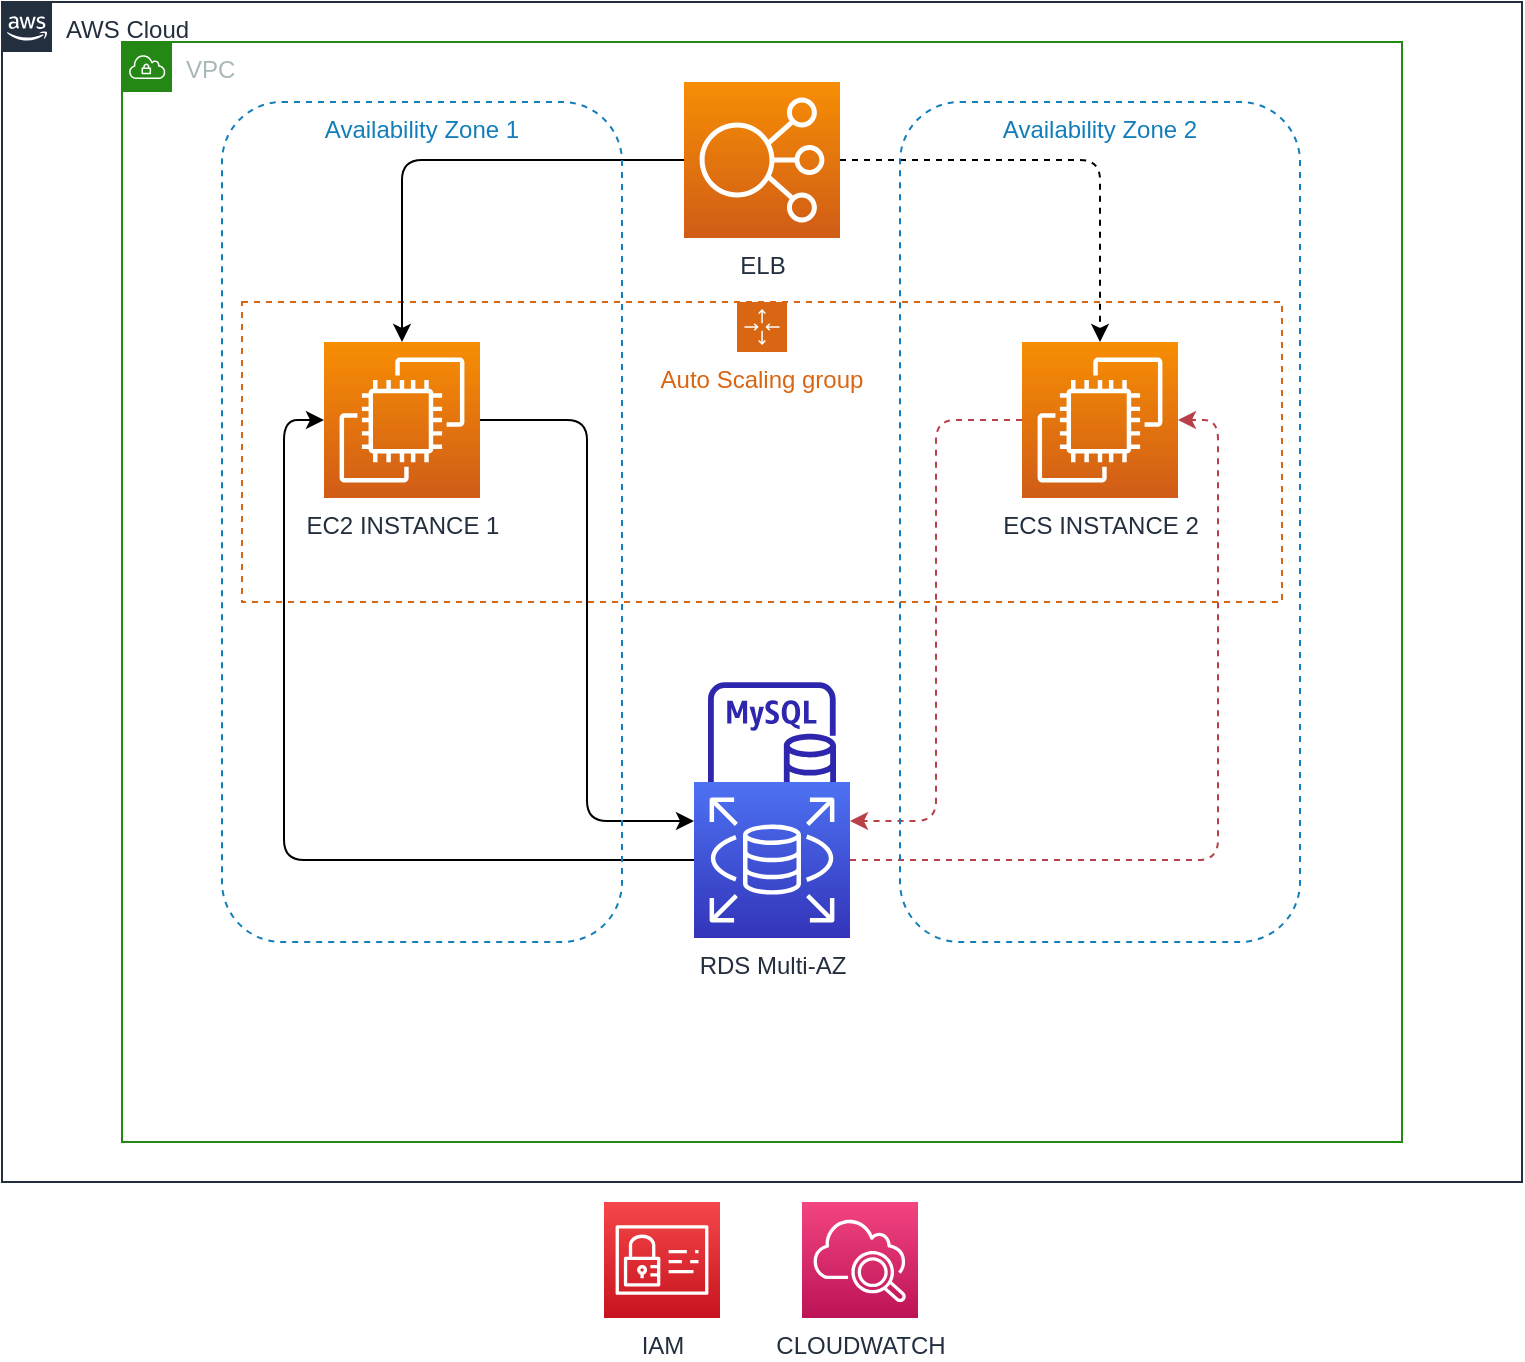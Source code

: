 <mxfile version="21.6.2" type="device">
  <diagram name="Page-1" id="tsFg7TFfxQmS6hFIQ88X">
    <mxGraphModel dx="1434" dy="746" grid="0" gridSize="10" guides="1" tooltips="1" connect="1" arrows="1" fold="1" page="1" pageScale="1" pageWidth="850" pageHeight="1100" math="0" shadow="0">
      <root>
        <mxCell id="0" />
        <mxCell id="1" parent="0" />
        <mxCell id="ytr1R9ynz4VI7aFrwAhI-1" value="AWS Cloud" style="points=[[0,0],[0.25,0],[0.5,0],[0.75,0],[1,0],[1,0.25],[1,0.5],[1,0.75],[1,1],[0.75,1],[0.5,1],[0.25,1],[0,1],[0,0.75],[0,0.5],[0,0.25]];outlineConnect=0;gradientColor=none;html=1;whiteSpace=wrap;fontSize=12;fontStyle=0;container=1;pointerEvents=0;collapsible=0;recursiveResize=0;shape=mxgraph.aws4.group;grIcon=mxgraph.aws4.group_aws_cloud_alt;strokeColor=#232F3E;fillColor=none;verticalAlign=top;align=left;spacingLeft=30;fontColor=#232F3E;dashed=0;rounded=1;" parent="1" vertex="1">
          <mxGeometry x="40" y="40" width="760" height="590" as="geometry" />
        </mxCell>
        <mxCell id="ytr1R9ynz4VI7aFrwAhI-7" value="VPC" style="points=[[0,0],[0.25,0],[0.5,0],[0.75,0],[1,0],[1,0.25],[1,0.5],[1,0.75],[1,1],[0.75,1],[0.5,1],[0.25,1],[0,1],[0,0.75],[0,0.5],[0,0.25]];outlineConnect=0;gradientColor=none;html=1;whiteSpace=wrap;fontSize=12;fontStyle=0;container=1;pointerEvents=0;collapsible=0;recursiveResize=0;shape=mxgraph.aws4.group;grIcon=mxgraph.aws4.group_vpc;strokeColor=#248814;fillColor=none;verticalAlign=top;align=left;spacingLeft=30;fontColor=#AAB7B8;dashed=0;rounded=1;" parent="ytr1R9ynz4VI7aFrwAhI-1" vertex="1">
          <mxGeometry x="60" y="20" width="640" height="550" as="geometry" />
        </mxCell>
        <mxCell id="ytr1R9ynz4VI7aFrwAhI-9" value="" style="sketch=0;outlineConnect=0;fontColor=#232F3E;gradientColor=none;fillColor=#2E27AD;strokeColor=none;dashed=0;verticalLabelPosition=bottom;verticalAlign=top;align=center;html=1;fontSize=12;fontStyle=0;aspect=fixed;pointerEvents=1;shape=mxgraph.aws4.rds_mysql_instance;rounded=1;" parent="ytr1R9ynz4VI7aFrwAhI-7" vertex="1">
          <mxGeometry x="293" y="320" width="64" height="64" as="geometry" />
        </mxCell>
        <mxCell id="ytr1R9ynz4VI7aFrwAhI-28" style="edgeStyle=orthogonalEdgeStyle;rounded=1;orthogonalLoop=1;jettySize=auto;html=1;strokeColor=default;dashed=1;" parent="ytr1R9ynz4VI7aFrwAhI-7" source="ytr1R9ynz4VI7aFrwAhI-14" target="ytr1R9ynz4VI7aFrwAhI-10" edge="1">
          <mxGeometry relative="1" as="geometry" />
        </mxCell>
        <mxCell id="ytr1R9ynz4VI7aFrwAhI-14" value="ELB" style="sketch=0;points=[[0,0,0],[0.25,0,0],[0.5,0,0],[0.75,0,0],[1,0,0],[0,1,0],[0.25,1,0],[0.5,1,0],[0.75,1,0],[1,1,0],[0,0.25,0],[0,0.5,0],[0,0.75,0],[1,0.25,0],[1,0.5,0],[1,0.75,0]];outlineConnect=0;fontColor=#232F3E;gradientColor=#F78E04;gradientDirection=north;fillColor=#D05C17;strokeColor=#ffffff;dashed=0;verticalLabelPosition=bottom;verticalAlign=top;align=center;html=1;fontSize=12;fontStyle=0;aspect=fixed;shape=mxgraph.aws4.resourceIcon;resIcon=mxgraph.aws4.elastic_load_balancing;rounded=1;" parent="ytr1R9ynz4VI7aFrwAhI-7" vertex="1">
          <mxGeometry x="281" y="20" width="78" height="78" as="geometry" />
        </mxCell>
        <mxCell id="ytr1R9ynz4VI7aFrwAhI-30" style="edgeStyle=orthogonalEdgeStyle;orthogonalLoop=1;jettySize=auto;html=1;entryX=1;entryY=0.5;entryDx=0;entryDy=0;entryPerimeter=0;rounded=0;strokeColor=none;" parent="ytr1R9ynz4VI7aFrwAhI-7" source="ytr1R9ynz4VI7aFrwAhI-10" target="ytr1R9ynz4VI7aFrwAhI-16" edge="1">
          <mxGeometry relative="1" as="geometry" />
        </mxCell>
        <mxCell id="ytr1R9ynz4VI7aFrwAhI-37" style="edgeStyle=orthogonalEdgeStyle;rounded=1;orthogonalLoop=1;jettySize=auto;html=1;entryX=1;entryY=0.25;entryDx=0;entryDy=0;entryPerimeter=0;dashed=1;strokeColor=#B84048;fillColor=#fff2cc;" parent="ytr1R9ynz4VI7aFrwAhI-7" source="ytr1R9ynz4VI7aFrwAhI-10" target="ytr1R9ynz4VI7aFrwAhI-16" edge="1">
          <mxGeometry relative="1" as="geometry" />
        </mxCell>
        <mxCell id="ytr1R9ynz4VI7aFrwAhI-39" style="edgeStyle=orthogonalEdgeStyle;rounded=1;orthogonalLoop=1;jettySize=auto;html=1;entryX=1;entryY=0.5;entryDx=0;entryDy=0;entryPerimeter=0;dashed=1;strokeColor=#B84048;" parent="ytr1R9ynz4VI7aFrwAhI-7" source="ytr1R9ynz4VI7aFrwAhI-16" target="ytr1R9ynz4VI7aFrwAhI-10" edge="1">
          <mxGeometry relative="1" as="geometry" />
        </mxCell>
        <mxCell id="ytr1R9ynz4VI7aFrwAhI-16" value="&lt;div&gt;RDS Multi-AZ&lt;/div&gt;" style="sketch=0;points=[[0,0,0],[0.25,0,0],[0.5,0,0],[0.75,0,0],[1,0,0],[0,1,0],[0.25,1,0],[0.5,1,0],[0.75,1,0],[1,1,0],[0,0.25,0],[0,0.5,0],[0,0.75,0],[1,0.25,0],[1,0.5,0],[1,0.75,0]];outlineConnect=0;fontColor=#232F3E;gradientColor=#4D72F3;gradientDirection=north;fillColor=#3334B9;strokeColor=#ffffff;dashed=0;verticalLabelPosition=bottom;verticalAlign=top;align=center;html=1;fontSize=12;fontStyle=0;aspect=fixed;shape=mxgraph.aws4.resourceIcon;resIcon=mxgraph.aws4.rds;rounded=1;" parent="ytr1R9ynz4VI7aFrwAhI-7" vertex="1">
          <mxGeometry x="286" y="370" width="78" height="78" as="geometry" />
        </mxCell>
        <mxCell id="ytr1R9ynz4VI7aFrwAhI-41" value="Auto Scaling group" style="points=[[0,0],[0.25,0],[0.5,0],[0.75,0],[1,0],[1,0.25],[1,0.5],[1,0.75],[1,1],[0.75,1],[0.5,1],[0.25,1],[0,1],[0,0.75],[0,0.5],[0,0.25]];outlineConnect=0;gradientColor=none;html=1;whiteSpace=wrap;fontSize=12;fontStyle=0;container=1;pointerEvents=0;collapsible=0;recursiveResize=0;shape=mxgraph.aws4.groupCenter;grIcon=mxgraph.aws4.group_auto_scaling_group;grStroke=1;strokeColor=#D86613;fillColor=none;verticalAlign=top;align=center;fontColor=#D86613;dashed=1;spacingTop=25;rounded=1;" parent="ytr1R9ynz4VI7aFrwAhI-7" vertex="1">
          <mxGeometry x="60" y="130" width="520" height="150" as="geometry" />
        </mxCell>
        <mxCell id="ytr1R9ynz4VI7aFrwAhI-13" value="EC2 INSTANCE 1" style="sketch=0;points=[[0,0,0],[0.25,0,0],[0.5,0,0],[0.75,0,0],[1,0,0],[0,1,0],[0.25,1,0],[0.5,1,0],[0.75,1,0],[1,1,0],[0,0.25,0],[0,0.5,0],[0,0.75,0],[1,0.25,0],[1,0.5,0],[1,0.75,0]];outlineConnect=0;fontColor=#232F3E;gradientColor=#F78E04;gradientDirection=north;fillColor=#D05C17;strokeColor=#ffffff;dashed=0;verticalLabelPosition=bottom;verticalAlign=top;align=center;html=1;fontSize=12;fontStyle=0;aspect=fixed;shape=mxgraph.aws4.resourceIcon;resIcon=mxgraph.aws4.ec2;rounded=1;" parent="ytr1R9ynz4VI7aFrwAhI-41" vertex="1">
          <mxGeometry x="41" y="20" width="78" height="78" as="geometry" />
        </mxCell>
        <mxCell id="ytr1R9ynz4VI7aFrwAhI-10" value="&lt;div&gt;ECS INSTANCE 2&lt;/div&gt;" style="sketch=0;points=[[0,0,0],[0.25,0,0],[0.5,0,0],[0.75,0,0],[1,0,0],[0,1,0],[0.25,1,0],[0.5,1,0],[0.75,1,0],[1,1,0],[0,0.25,0],[0,0.5,0],[0,0.75,0],[1,0.25,0],[1,0.5,0],[1,0.75,0]];outlineConnect=0;fontColor=#232F3E;gradientColor=#F78E04;gradientDirection=north;fillColor=#D05C17;strokeColor=#ffffff;dashed=0;verticalLabelPosition=bottom;verticalAlign=top;align=center;html=1;fontSize=12;fontStyle=0;aspect=fixed;shape=mxgraph.aws4.resourceIcon;resIcon=mxgraph.aws4.ec2;rounded=1;" parent="ytr1R9ynz4VI7aFrwAhI-41" vertex="1">
          <mxGeometry x="390" y="20" width="78" height="78" as="geometry" />
        </mxCell>
        <mxCell id="ytr1R9ynz4VI7aFrwAhI-45" value="Availability Zone 2" style="fillColor=none;strokeColor=#147EBA;dashed=1;verticalAlign=top;fontStyle=0;fontColor=#147EBA;whiteSpace=wrap;html=1;rounded=1;" parent="ytr1R9ynz4VI7aFrwAhI-41" vertex="1">
          <mxGeometry x="329" y="-100" width="200" height="420" as="geometry" />
        </mxCell>
        <mxCell id="ytr1R9ynz4VI7aFrwAhI-25" style="edgeStyle=orthogonalEdgeStyle;rounded=1;orthogonalLoop=1;jettySize=auto;html=1;" parent="ytr1R9ynz4VI7aFrwAhI-7" source="ytr1R9ynz4VI7aFrwAhI-14" target="ytr1R9ynz4VI7aFrwAhI-13" edge="1">
          <mxGeometry relative="1" as="geometry" />
        </mxCell>
        <mxCell id="ytr1R9ynz4VI7aFrwAhI-36" style="edgeStyle=orthogonalEdgeStyle;rounded=1;orthogonalLoop=1;jettySize=auto;html=1;entryX=0;entryY=0.25;entryDx=0;entryDy=0;entryPerimeter=0;" parent="ytr1R9ynz4VI7aFrwAhI-7" source="ytr1R9ynz4VI7aFrwAhI-13" target="ytr1R9ynz4VI7aFrwAhI-16" edge="1">
          <mxGeometry relative="1" as="geometry" />
        </mxCell>
        <mxCell id="ytr1R9ynz4VI7aFrwAhI-38" style="edgeStyle=orthogonalEdgeStyle;rounded=1;orthogonalLoop=1;jettySize=auto;html=1;entryX=0;entryY=0.5;entryDx=0;entryDy=0;entryPerimeter=0;" parent="ytr1R9ynz4VI7aFrwAhI-7" source="ytr1R9ynz4VI7aFrwAhI-16" target="ytr1R9ynz4VI7aFrwAhI-13" edge="1">
          <mxGeometry relative="1" as="geometry" />
        </mxCell>
        <mxCell id="ytr1R9ynz4VI7aFrwAhI-44" value="Availability Zone 1" style="fillColor=none;strokeColor=#147EBA;dashed=1;verticalAlign=top;fontStyle=0;fontColor=#147EBA;whiteSpace=wrap;html=1;rounded=1;" parent="ytr1R9ynz4VI7aFrwAhI-7" vertex="1">
          <mxGeometry x="50" y="30" width="200" height="420" as="geometry" />
        </mxCell>
        <mxCell id="ytr1R9ynz4VI7aFrwAhI-43" value="CLOUDWATCH" style="sketch=0;points=[[0,0,0],[0.25,0,0],[0.5,0,0],[0.75,0,0],[1,0,0],[0,1,0],[0.25,1,0],[0.5,1,0],[0.75,1,0],[1,1,0],[0,0.25,0],[0,0.5,0],[0,0.75,0],[1,0.25,0],[1,0.5,0],[1,0.75,0]];points=[[0,0,0],[0.25,0,0],[0.5,0,0],[0.75,0,0],[1,0,0],[0,1,0],[0.25,1,0],[0.5,1,0],[0.75,1,0],[1,1,0],[0,0.25,0],[0,0.5,0],[0,0.75,0],[1,0.25,0],[1,0.5,0],[1,0.75,0]];outlineConnect=0;fontColor=#232F3E;gradientColor=#F34482;gradientDirection=north;fillColor=#BC1356;strokeColor=#ffffff;dashed=0;verticalLabelPosition=bottom;verticalAlign=top;align=center;html=1;fontSize=12;fontStyle=0;aspect=fixed;shape=mxgraph.aws4.resourceIcon;resIcon=mxgraph.aws4.cloudwatch_2;rounded=1;" parent="1" vertex="1">
          <mxGeometry x="440" y="640" width="58" height="58" as="geometry" />
        </mxCell>
        <mxCell id="ytr1R9ynz4VI7aFrwAhI-46" value="IAM" style="sketch=0;points=[[0,0,0],[0.25,0,0],[0.5,0,0],[0.75,0,0],[1,0,0],[0,1,0],[0.25,1,0],[0.5,1,0],[0.75,1,0],[1,1,0],[0,0.25,0],[0,0.5,0],[0,0.75,0],[1,0.25,0],[1,0.5,0],[1,0.75,0]];outlineConnect=0;fontColor=#232F3E;gradientColor=#F54749;gradientDirection=north;fillColor=#C7131F;strokeColor=#ffffff;dashed=0;verticalLabelPosition=bottom;verticalAlign=top;align=center;html=1;fontSize=12;fontStyle=0;aspect=fixed;shape=mxgraph.aws4.resourceIcon;resIcon=mxgraph.aws4.identity_and_access_management;rounded=1;" parent="1" vertex="1">
          <mxGeometry x="341" y="640" width="58" height="58" as="geometry" />
        </mxCell>
      </root>
    </mxGraphModel>
  </diagram>
</mxfile>
